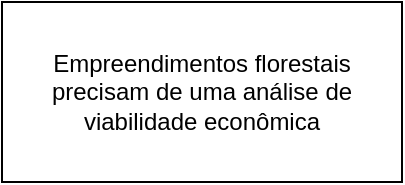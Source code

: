 <mxfile version="21.1.5" type="github">
  <diagram name="Page-1" id="erPcFVzRpUX7uA6nZRC-">
    <mxGraphModel dx="880" dy="444" grid="1" gridSize="10" guides="1" tooltips="1" connect="1" arrows="1" fold="1" page="1" pageScale="1" pageWidth="850" pageHeight="1100" math="0" shadow="0">
      <root>
        <mxCell id="0" />
        <mxCell id="1" parent="0" />
        <mxCell id="bM7tItJZppVbXhOZE9K6-1" value="Empreendimentos florestais precisam de uma análise de viabilidade econômica" style="rounded=0;whiteSpace=wrap;html=1;" vertex="1" parent="1">
          <mxGeometry x="350" y="80" width="200" height="90" as="geometry" />
        </mxCell>
      </root>
    </mxGraphModel>
  </diagram>
</mxfile>
